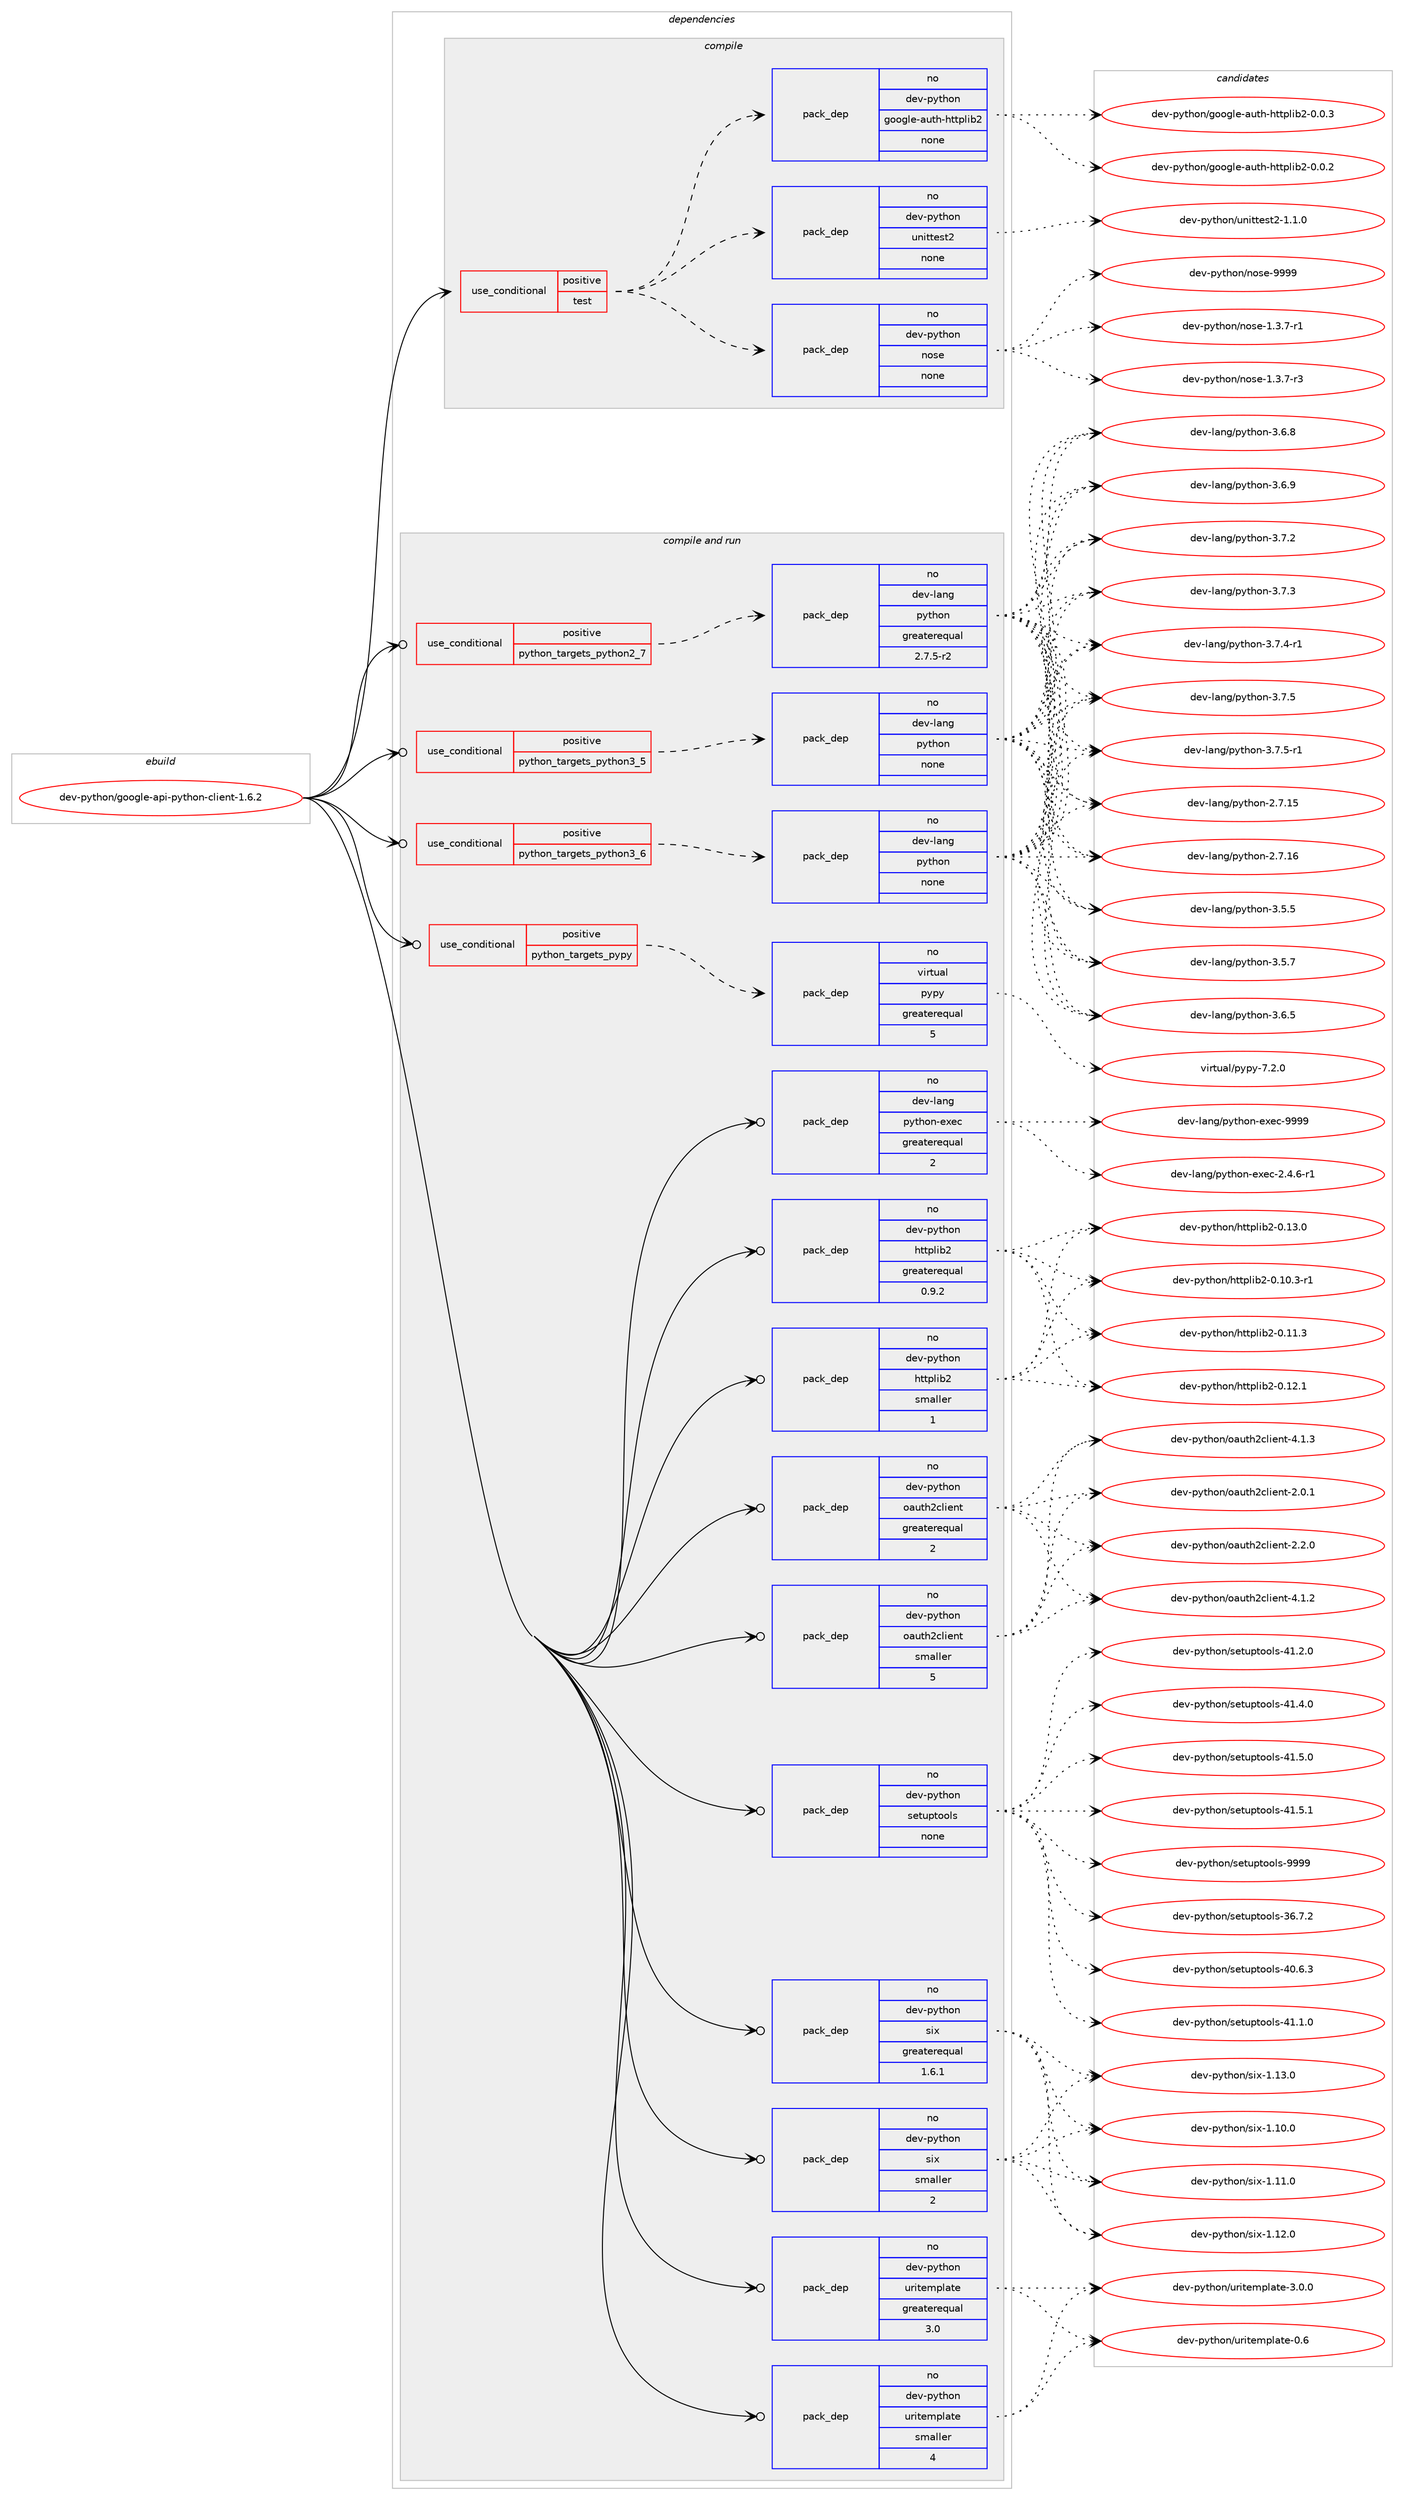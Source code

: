 digraph prolog {

# *************
# Graph options
# *************

newrank=true;
concentrate=true;
compound=true;
graph [rankdir=LR,fontname=Helvetica,fontsize=10,ranksep=1.5];#, ranksep=2.5, nodesep=0.2];
edge  [arrowhead=vee];
node  [fontname=Helvetica,fontsize=10];

# **********
# The ebuild
# **********

subgraph cluster_leftcol {
color=gray;
rank=same;
label=<<i>ebuild</i>>;
id [label="dev-python/google-api-python-client-1.6.2", color=red, width=4, href="../dev-python/google-api-python-client-1.6.2.svg"];
}

# ****************
# The dependencies
# ****************

subgraph cluster_midcol {
color=gray;
label=<<i>dependencies</i>>;
subgraph cluster_compile {
fillcolor="#eeeeee";
style=filled;
label=<<i>compile</i>>;
subgraph cond140106 {
dependency607034 [label=<<TABLE BORDER="0" CELLBORDER="1" CELLSPACING="0" CELLPADDING="4"><TR><TD ROWSPAN="3" CELLPADDING="10">use_conditional</TD></TR><TR><TD>positive</TD></TR><TR><TD>test</TD></TR></TABLE>>, shape=none, color=red];
subgraph pack455130 {
dependency607035 [label=<<TABLE BORDER="0" CELLBORDER="1" CELLSPACING="0" CELLPADDING="4" WIDTH="220"><TR><TD ROWSPAN="6" CELLPADDING="30">pack_dep</TD></TR><TR><TD WIDTH="110">no</TD></TR><TR><TD>dev-python</TD></TR><TR><TD>google-auth-httplib2</TD></TR><TR><TD>none</TD></TR><TR><TD></TD></TR></TABLE>>, shape=none, color=blue];
}
dependency607034:e -> dependency607035:w [weight=20,style="dashed",arrowhead="vee"];
subgraph pack455131 {
dependency607036 [label=<<TABLE BORDER="0" CELLBORDER="1" CELLSPACING="0" CELLPADDING="4" WIDTH="220"><TR><TD ROWSPAN="6" CELLPADDING="30">pack_dep</TD></TR><TR><TD WIDTH="110">no</TD></TR><TR><TD>dev-python</TD></TR><TR><TD>nose</TD></TR><TR><TD>none</TD></TR><TR><TD></TD></TR></TABLE>>, shape=none, color=blue];
}
dependency607034:e -> dependency607036:w [weight=20,style="dashed",arrowhead="vee"];
subgraph pack455132 {
dependency607037 [label=<<TABLE BORDER="0" CELLBORDER="1" CELLSPACING="0" CELLPADDING="4" WIDTH="220"><TR><TD ROWSPAN="6" CELLPADDING="30">pack_dep</TD></TR><TR><TD WIDTH="110">no</TD></TR><TR><TD>dev-python</TD></TR><TR><TD>unittest2</TD></TR><TR><TD>none</TD></TR><TR><TD></TD></TR></TABLE>>, shape=none, color=blue];
}
dependency607034:e -> dependency607037:w [weight=20,style="dashed",arrowhead="vee"];
}
id:e -> dependency607034:w [weight=20,style="solid",arrowhead="vee"];
}
subgraph cluster_compileandrun {
fillcolor="#eeeeee";
style=filled;
label=<<i>compile and run</i>>;
subgraph cond140107 {
dependency607038 [label=<<TABLE BORDER="0" CELLBORDER="1" CELLSPACING="0" CELLPADDING="4"><TR><TD ROWSPAN="3" CELLPADDING="10">use_conditional</TD></TR><TR><TD>positive</TD></TR><TR><TD>python_targets_pypy</TD></TR></TABLE>>, shape=none, color=red];
subgraph pack455133 {
dependency607039 [label=<<TABLE BORDER="0" CELLBORDER="1" CELLSPACING="0" CELLPADDING="4" WIDTH="220"><TR><TD ROWSPAN="6" CELLPADDING="30">pack_dep</TD></TR><TR><TD WIDTH="110">no</TD></TR><TR><TD>virtual</TD></TR><TR><TD>pypy</TD></TR><TR><TD>greaterequal</TD></TR><TR><TD>5</TD></TR></TABLE>>, shape=none, color=blue];
}
dependency607038:e -> dependency607039:w [weight=20,style="dashed",arrowhead="vee"];
}
id:e -> dependency607038:w [weight=20,style="solid",arrowhead="odotvee"];
subgraph cond140108 {
dependency607040 [label=<<TABLE BORDER="0" CELLBORDER="1" CELLSPACING="0" CELLPADDING="4"><TR><TD ROWSPAN="3" CELLPADDING="10">use_conditional</TD></TR><TR><TD>positive</TD></TR><TR><TD>python_targets_python2_7</TD></TR></TABLE>>, shape=none, color=red];
subgraph pack455134 {
dependency607041 [label=<<TABLE BORDER="0" CELLBORDER="1" CELLSPACING="0" CELLPADDING="4" WIDTH="220"><TR><TD ROWSPAN="6" CELLPADDING="30">pack_dep</TD></TR><TR><TD WIDTH="110">no</TD></TR><TR><TD>dev-lang</TD></TR><TR><TD>python</TD></TR><TR><TD>greaterequal</TD></TR><TR><TD>2.7.5-r2</TD></TR></TABLE>>, shape=none, color=blue];
}
dependency607040:e -> dependency607041:w [weight=20,style="dashed",arrowhead="vee"];
}
id:e -> dependency607040:w [weight=20,style="solid",arrowhead="odotvee"];
subgraph cond140109 {
dependency607042 [label=<<TABLE BORDER="0" CELLBORDER="1" CELLSPACING="0" CELLPADDING="4"><TR><TD ROWSPAN="3" CELLPADDING="10">use_conditional</TD></TR><TR><TD>positive</TD></TR><TR><TD>python_targets_python3_5</TD></TR></TABLE>>, shape=none, color=red];
subgraph pack455135 {
dependency607043 [label=<<TABLE BORDER="0" CELLBORDER="1" CELLSPACING="0" CELLPADDING="4" WIDTH="220"><TR><TD ROWSPAN="6" CELLPADDING="30">pack_dep</TD></TR><TR><TD WIDTH="110">no</TD></TR><TR><TD>dev-lang</TD></TR><TR><TD>python</TD></TR><TR><TD>none</TD></TR><TR><TD></TD></TR></TABLE>>, shape=none, color=blue];
}
dependency607042:e -> dependency607043:w [weight=20,style="dashed",arrowhead="vee"];
}
id:e -> dependency607042:w [weight=20,style="solid",arrowhead="odotvee"];
subgraph cond140110 {
dependency607044 [label=<<TABLE BORDER="0" CELLBORDER="1" CELLSPACING="0" CELLPADDING="4"><TR><TD ROWSPAN="3" CELLPADDING="10">use_conditional</TD></TR><TR><TD>positive</TD></TR><TR><TD>python_targets_python3_6</TD></TR></TABLE>>, shape=none, color=red];
subgraph pack455136 {
dependency607045 [label=<<TABLE BORDER="0" CELLBORDER="1" CELLSPACING="0" CELLPADDING="4" WIDTH="220"><TR><TD ROWSPAN="6" CELLPADDING="30">pack_dep</TD></TR><TR><TD WIDTH="110">no</TD></TR><TR><TD>dev-lang</TD></TR><TR><TD>python</TD></TR><TR><TD>none</TD></TR><TR><TD></TD></TR></TABLE>>, shape=none, color=blue];
}
dependency607044:e -> dependency607045:w [weight=20,style="dashed",arrowhead="vee"];
}
id:e -> dependency607044:w [weight=20,style="solid",arrowhead="odotvee"];
subgraph pack455137 {
dependency607046 [label=<<TABLE BORDER="0" CELLBORDER="1" CELLSPACING="0" CELLPADDING="4" WIDTH="220"><TR><TD ROWSPAN="6" CELLPADDING="30">pack_dep</TD></TR><TR><TD WIDTH="110">no</TD></TR><TR><TD>dev-lang</TD></TR><TR><TD>python-exec</TD></TR><TR><TD>greaterequal</TD></TR><TR><TD>2</TD></TR></TABLE>>, shape=none, color=blue];
}
id:e -> dependency607046:w [weight=20,style="solid",arrowhead="odotvee"];
subgraph pack455138 {
dependency607047 [label=<<TABLE BORDER="0" CELLBORDER="1" CELLSPACING="0" CELLPADDING="4" WIDTH="220"><TR><TD ROWSPAN="6" CELLPADDING="30">pack_dep</TD></TR><TR><TD WIDTH="110">no</TD></TR><TR><TD>dev-python</TD></TR><TR><TD>httplib2</TD></TR><TR><TD>greaterequal</TD></TR><TR><TD>0.9.2</TD></TR></TABLE>>, shape=none, color=blue];
}
id:e -> dependency607047:w [weight=20,style="solid",arrowhead="odotvee"];
subgraph pack455139 {
dependency607048 [label=<<TABLE BORDER="0" CELLBORDER="1" CELLSPACING="0" CELLPADDING="4" WIDTH="220"><TR><TD ROWSPAN="6" CELLPADDING="30">pack_dep</TD></TR><TR><TD WIDTH="110">no</TD></TR><TR><TD>dev-python</TD></TR><TR><TD>httplib2</TD></TR><TR><TD>smaller</TD></TR><TR><TD>1</TD></TR></TABLE>>, shape=none, color=blue];
}
id:e -> dependency607048:w [weight=20,style="solid",arrowhead="odotvee"];
subgraph pack455140 {
dependency607049 [label=<<TABLE BORDER="0" CELLBORDER="1" CELLSPACING="0" CELLPADDING="4" WIDTH="220"><TR><TD ROWSPAN="6" CELLPADDING="30">pack_dep</TD></TR><TR><TD WIDTH="110">no</TD></TR><TR><TD>dev-python</TD></TR><TR><TD>oauth2client</TD></TR><TR><TD>greaterequal</TD></TR><TR><TD>2</TD></TR></TABLE>>, shape=none, color=blue];
}
id:e -> dependency607049:w [weight=20,style="solid",arrowhead="odotvee"];
subgraph pack455141 {
dependency607050 [label=<<TABLE BORDER="0" CELLBORDER="1" CELLSPACING="0" CELLPADDING="4" WIDTH="220"><TR><TD ROWSPAN="6" CELLPADDING="30">pack_dep</TD></TR><TR><TD WIDTH="110">no</TD></TR><TR><TD>dev-python</TD></TR><TR><TD>oauth2client</TD></TR><TR><TD>smaller</TD></TR><TR><TD>5</TD></TR></TABLE>>, shape=none, color=blue];
}
id:e -> dependency607050:w [weight=20,style="solid",arrowhead="odotvee"];
subgraph pack455142 {
dependency607051 [label=<<TABLE BORDER="0" CELLBORDER="1" CELLSPACING="0" CELLPADDING="4" WIDTH="220"><TR><TD ROWSPAN="6" CELLPADDING="30">pack_dep</TD></TR><TR><TD WIDTH="110">no</TD></TR><TR><TD>dev-python</TD></TR><TR><TD>setuptools</TD></TR><TR><TD>none</TD></TR><TR><TD></TD></TR></TABLE>>, shape=none, color=blue];
}
id:e -> dependency607051:w [weight=20,style="solid",arrowhead="odotvee"];
subgraph pack455143 {
dependency607052 [label=<<TABLE BORDER="0" CELLBORDER="1" CELLSPACING="0" CELLPADDING="4" WIDTH="220"><TR><TD ROWSPAN="6" CELLPADDING="30">pack_dep</TD></TR><TR><TD WIDTH="110">no</TD></TR><TR><TD>dev-python</TD></TR><TR><TD>six</TD></TR><TR><TD>greaterequal</TD></TR><TR><TD>1.6.1</TD></TR></TABLE>>, shape=none, color=blue];
}
id:e -> dependency607052:w [weight=20,style="solid",arrowhead="odotvee"];
subgraph pack455144 {
dependency607053 [label=<<TABLE BORDER="0" CELLBORDER="1" CELLSPACING="0" CELLPADDING="4" WIDTH="220"><TR><TD ROWSPAN="6" CELLPADDING="30">pack_dep</TD></TR><TR><TD WIDTH="110">no</TD></TR><TR><TD>dev-python</TD></TR><TR><TD>six</TD></TR><TR><TD>smaller</TD></TR><TR><TD>2</TD></TR></TABLE>>, shape=none, color=blue];
}
id:e -> dependency607053:w [weight=20,style="solid",arrowhead="odotvee"];
subgraph pack455145 {
dependency607054 [label=<<TABLE BORDER="0" CELLBORDER="1" CELLSPACING="0" CELLPADDING="4" WIDTH="220"><TR><TD ROWSPAN="6" CELLPADDING="30">pack_dep</TD></TR><TR><TD WIDTH="110">no</TD></TR><TR><TD>dev-python</TD></TR><TR><TD>uritemplate</TD></TR><TR><TD>greaterequal</TD></TR><TR><TD>3.0</TD></TR></TABLE>>, shape=none, color=blue];
}
id:e -> dependency607054:w [weight=20,style="solid",arrowhead="odotvee"];
subgraph pack455146 {
dependency607055 [label=<<TABLE BORDER="0" CELLBORDER="1" CELLSPACING="0" CELLPADDING="4" WIDTH="220"><TR><TD ROWSPAN="6" CELLPADDING="30">pack_dep</TD></TR><TR><TD WIDTH="110">no</TD></TR><TR><TD>dev-python</TD></TR><TR><TD>uritemplate</TD></TR><TR><TD>smaller</TD></TR><TR><TD>4</TD></TR></TABLE>>, shape=none, color=blue];
}
id:e -> dependency607055:w [weight=20,style="solid",arrowhead="odotvee"];
}
subgraph cluster_run {
fillcolor="#eeeeee";
style=filled;
label=<<i>run</i>>;
}
}

# **************
# The candidates
# **************

subgraph cluster_choices {
rank=same;
color=gray;
label=<<i>candidates</i>>;

subgraph choice455130 {
color=black;
nodesep=1;
choice10010111845112121116104111110471031111111031081014597117116104451041161161121081059850454846484650 [label="dev-python/google-auth-httplib2-0.0.2", color=red, width=4,href="../dev-python/google-auth-httplib2-0.0.2.svg"];
choice10010111845112121116104111110471031111111031081014597117116104451041161161121081059850454846484651 [label="dev-python/google-auth-httplib2-0.0.3", color=red, width=4,href="../dev-python/google-auth-httplib2-0.0.3.svg"];
dependency607035:e -> choice10010111845112121116104111110471031111111031081014597117116104451041161161121081059850454846484650:w [style=dotted,weight="100"];
dependency607035:e -> choice10010111845112121116104111110471031111111031081014597117116104451041161161121081059850454846484651:w [style=dotted,weight="100"];
}
subgraph choice455131 {
color=black;
nodesep=1;
choice10010111845112121116104111110471101111151014549465146554511449 [label="dev-python/nose-1.3.7-r1", color=red, width=4,href="../dev-python/nose-1.3.7-r1.svg"];
choice10010111845112121116104111110471101111151014549465146554511451 [label="dev-python/nose-1.3.7-r3", color=red, width=4,href="../dev-python/nose-1.3.7-r3.svg"];
choice10010111845112121116104111110471101111151014557575757 [label="dev-python/nose-9999", color=red, width=4,href="../dev-python/nose-9999.svg"];
dependency607036:e -> choice10010111845112121116104111110471101111151014549465146554511449:w [style=dotted,weight="100"];
dependency607036:e -> choice10010111845112121116104111110471101111151014549465146554511451:w [style=dotted,weight="100"];
dependency607036:e -> choice10010111845112121116104111110471101111151014557575757:w [style=dotted,weight="100"];
}
subgraph choice455132 {
color=black;
nodesep=1;
choice100101118451121211161041111104711711010511611610111511650454946494648 [label="dev-python/unittest2-1.1.0", color=red, width=4,href="../dev-python/unittest2-1.1.0.svg"];
dependency607037:e -> choice100101118451121211161041111104711711010511611610111511650454946494648:w [style=dotted,weight="100"];
}
subgraph choice455133 {
color=black;
nodesep=1;
choice1181051141161179710847112121112121455546504648 [label="virtual/pypy-7.2.0", color=red, width=4,href="../virtual/pypy-7.2.0.svg"];
dependency607039:e -> choice1181051141161179710847112121112121455546504648:w [style=dotted,weight="100"];
}
subgraph choice455134 {
color=black;
nodesep=1;
choice10010111845108971101034711212111610411111045504655464953 [label="dev-lang/python-2.7.15", color=red, width=4,href="../dev-lang/python-2.7.15.svg"];
choice10010111845108971101034711212111610411111045504655464954 [label="dev-lang/python-2.7.16", color=red, width=4,href="../dev-lang/python-2.7.16.svg"];
choice100101118451089711010347112121116104111110455146534653 [label="dev-lang/python-3.5.5", color=red, width=4,href="../dev-lang/python-3.5.5.svg"];
choice100101118451089711010347112121116104111110455146534655 [label="dev-lang/python-3.5.7", color=red, width=4,href="../dev-lang/python-3.5.7.svg"];
choice100101118451089711010347112121116104111110455146544653 [label="dev-lang/python-3.6.5", color=red, width=4,href="../dev-lang/python-3.6.5.svg"];
choice100101118451089711010347112121116104111110455146544656 [label="dev-lang/python-3.6.8", color=red, width=4,href="../dev-lang/python-3.6.8.svg"];
choice100101118451089711010347112121116104111110455146544657 [label="dev-lang/python-3.6.9", color=red, width=4,href="../dev-lang/python-3.6.9.svg"];
choice100101118451089711010347112121116104111110455146554650 [label="dev-lang/python-3.7.2", color=red, width=4,href="../dev-lang/python-3.7.2.svg"];
choice100101118451089711010347112121116104111110455146554651 [label="dev-lang/python-3.7.3", color=red, width=4,href="../dev-lang/python-3.7.3.svg"];
choice1001011184510897110103471121211161041111104551465546524511449 [label="dev-lang/python-3.7.4-r1", color=red, width=4,href="../dev-lang/python-3.7.4-r1.svg"];
choice100101118451089711010347112121116104111110455146554653 [label="dev-lang/python-3.7.5", color=red, width=4,href="../dev-lang/python-3.7.5.svg"];
choice1001011184510897110103471121211161041111104551465546534511449 [label="dev-lang/python-3.7.5-r1", color=red, width=4,href="../dev-lang/python-3.7.5-r1.svg"];
dependency607041:e -> choice10010111845108971101034711212111610411111045504655464953:w [style=dotted,weight="100"];
dependency607041:e -> choice10010111845108971101034711212111610411111045504655464954:w [style=dotted,weight="100"];
dependency607041:e -> choice100101118451089711010347112121116104111110455146534653:w [style=dotted,weight="100"];
dependency607041:e -> choice100101118451089711010347112121116104111110455146534655:w [style=dotted,weight="100"];
dependency607041:e -> choice100101118451089711010347112121116104111110455146544653:w [style=dotted,weight="100"];
dependency607041:e -> choice100101118451089711010347112121116104111110455146544656:w [style=dotted,weight="100"];
dependency607041:e -> choice100101118451089711010347112121116104111110455146544657:w [style=dotted,weight="100"];
dependency607041:e -> choice100101118451089711010347112121116104111110455146554650:w [style=dotted,weight="100"];
dependency607041:e -> choice100101118451089711010347112121116104111110455146554651:w [style=dotted,weight="100"];
dependency607041:e -> choice1001011184510897110103471121211161041111104551465546524511449:w [style=dotted,weight="100"];
dependency607041:e -> choice100101118451089711010347112121116104111110455146554653:w [style=dotted,weight="100"];
dependency607041:e -> choice1001011184510897110103471121211161041111104551465546534511449:w [style=dotted,weight="100"];
}
subgraph choice455135 {
color=black;
nodesep=1;
choice10010111845108971101034711212111610411111045504655464953 [label="dev-lang/python-2.7.15", color=red, width=4,href="../dev-lang/python-2.7.15.svg"];
choice10010111845108971101034711212111610411111045504655464954 [label="dev-lang/python-2.7.16", color=red, width=4,href="../dev-lang/python-2.7.16.svg"];
choice100101118451089711010347112121116104111110455146534653 [label="dev-lang/python-3.5.5", color=red, width=4,href="../dev-lang/python-3.5.5.svg"];
choice100101118451089711010347112121116104111110455146534655 [label="dev-lang/python-3.5.7", color=red, width=4,href="../dev-lang/python-3.5.7.svg"];
choice100101118451089711010347112121116104111110455146544653 [label="dev-lang/python-3.6.5", color=red, width=4,href="../dev-lang/python-3.6.5.svg"];
choice100101118451089711010347112121116104111110455146544656 [label="dev-lang/python-3.6.8", color=red, width=4,href="../dev-lang/python-3.6.8.svg"];
choice100101118451089711010347112121116104111110455146544657 [label="dev-lang/python-3.6.9", color=red, width=4,href="../dev-lang/python-3.6.9.svg"];
choice100101118451089711010347112121116104111110455146554650 [label="dev-lang/python-3.7.2", color=red, width=4,href="../dev-lang/python-3.7.2.svg"];
choice100101118451089711010347112121116104111110455146554651 [label="dev-lang/python-3.7.3", color=red, width=4,href="../dev-lang/python-3.7.3.svg"];
choice1001011184510897110103471121211161041111104551465546524511449 [label="dev-lang/python-3.7.4-r1", color=red, width=4,href="../dev-lang/python-3.7.4-r1.svg"];
choice100101118451089711010347112121116104111110455146554653 [label="dev-lang/python-3.7.5", color=red, width=4,href="../dev-lang/python-3.7.5.svg"];
choice1001011184510897110103471121211161041111104551465546534511449 [label="dev-lang/python-3.7.5-r1", color=red, width=4,href="../dev-lang/python-3.7.5-r1.svg"];
dependency607043:e -> choice10010111845108971101034711212111610411111045504655464953:w [style=dotted,weight="100"];
dependency607043:e -> choice10010111845108971101034711212111610411111045504655464954:w [style=dotted,weight="100"];
dependency607043:e -> choice100101118451089711010347112121116104111110455146534653:w [style=dotted,weight="100"];
dependency607043:e -> choice100101118451089711010347112121116104111110455146534655:w [style=dotted,weight="100"];
dependency607043:e -> choice100101118451089711010347112121116104111110455146544653:w [style=dotted,weight="100"];
dependency607043:e -> choice100101118451089711010347112121116104111110455146544656:w [style=dotted,weight="100"];
dependency607043:e -> choice100101118451089711010347112121116104111110455146544657:w [style=dotted,weight="100"];
dependency607043:e -> choice100101118451089711010347112121116104111110455146554650:w [style=dotted,weight="100"];
dependency607043:e -> choice100101118451089711010347112121116104111110455146554651:w [style=dotted,weight="100"];
dependency607043:e -> choice1001011184510897110103471121211161041111104551465546524511449:w [style=dotted,weight="100"];
dependency607043:e -> choice100101118451089711010347112121116104111110455146554653:w [style=dotted,weight="100"];
dependency607043:e -> choice1001011184510897110103471121211161041111104551465546534511449:w [style=dotted,weight="100"];
}
subgraph choice455136 {
color=black;
nodesep=1;
choice10010111845108971101034711212111610411111045504655464953 [label="dev-lang/python-2.7.15", color=red, width=4,href="../dev-lang/python-2.7.15.svg"];
choice10010111845108971101034711212111610411111045504655464954 [label="dev-lang/python-2.7.16", color=red, width=4,href="../dev-lang/python-2.7.16.svg"];
choice100101118451089711010347112121116104111110455146534653 [label="dev-lang/python-3.5.5", color=red, width=4,href="../dev-lang/python-3.5.5.svg"];
choice100101118451089711010347112121116104111110455146534655 [label="dev-lang/python-3.5.7", color=red, width=4,href="../dev-lang/python-3.5.7.svg"];
choice100101118451089711010347112121116104111110455146544653 [label="dev-lang/python-3.6.5", color=red, width=4,href="../dev-lang/python-3.6.5.svg"];
choice100101118451089711010347112121116104111110455146544656 [label="dev-lang/python-3.6.8", color=red, width=4,href="../dev-lang/python-3.6.8.svg"];
choice100101118451089711010347112121116104111110455146544657 [label="dev-lang/python-3.6.9", color=red, width=4,href="../dev-lang/python-3.6.9.svg"];
choice100101118451089711010347112121116104111110455146554650 [label="dev-lang/python-3.7.2", color=red, width=4,href="../dev-lang/python-3.7.2.svg"];
choice100101118451089711010347112121116104111110455146554651 [label="dev-lang/python-3.7.3", color=red, width=4,href="../dev-lang/python-3.7.3.svg"];
choice1001011184510897110103471121211161041111104551465546524511449 [label="dev-lang/python-3.7.4-r1", color=red, width=4,href="../dev-lang/python-3.7.4-r1.svg"];
choice100101118451089711010347112121116104111110455146554653 [label="dev-lang/python-3.7.5", color=red, width=4,href="../dev-lang/python-3.7.5.svg"];
choice1001011184510897110103471121211161041111104551465546534511449 [label="dev-lang/python-3.7.5-r1", color=red, width=4,href="../dev-lang/python-3.7.5-r1.svg"];
dependency607045:e -> choice10010111845108971101034711212111610411111045504655464953:w [style=dotted,weight="100"];
dependency607045:e -> choice10010111845108971101034711212111610411111045504655464954:w [style=dotted,weight="100"];
dependency607045:e -> choice100101118451089711010347112121116104111110455146534653:w [style=dotted,weight="100"];
dependency607045:e -> choice100101118451089711010347112121116104111110455146534655:w [style=dotted,weight="100"];
dependency607045:e -> choice100101118451089711010347112121116104111110455146544653:w [style=dotted,weight="100"];
dependency607045:e -> choice100101118451089711010347112121116104111110455146544656:w [style=dotted,weight="100"];
dependency607045:e -> choice100101118451089711010347112121116104111110455146544657:w [style=dotted,weight="100"];
dependency607045:e -> choice100101118451089711010347112121116104111110455146554650:w [style=dotted,weight="100"];
dependency607045:e -> choice100101118451089711010347112121116104111110455146554651:w [style=dotted,weight="100"];
dependency607045:e -> choice1001011184510897110103471121211161041111104551465546524511449:w [style=dotted,weight="100"];
dependency607045:e -> choice100101118451089711010347112121116104111110455146554653:w [style=dotted,weight="100"];
dependency607045:e -> choice1001011184510897110103471121211161041111104551465546534511449:w [style=dotted,weight="100"];
}
subgraph choice455137 {
color=black;
nodesep=1;
choice10010111845108971101034711212111610411111045101120101994550465246544511449 [label="dev-lang/python-exec-2.4.6-r1", color=red, width=4,href="../dev-lang/python-exec-2.4.6-r1.svg"];
choice10010111845108971101034711212111610411111045101120101994557575757 [label="dev-lang/python-exec-9999", color=red, width=4,href="../dev-lang/python-exec-9999.svg"];
dependency607046:e -> choice10010111845108971101034711212111610411111045101120101994550465246544511449:w [style=dotted,weight="100"];
dependency607046:e -> choice10010111845108971101034711212111610411111045101120101994557575757:w [style=dotted,weight="100"];
}
subgraph choice455138 {
color=black;
nodesep=1;
choice10010111845112121116104111110471041161161121081059850454846494846514511449 [label="dev-python/httplib2-0.10.3-r1", color=red, width=4,href="../dev-python/httplib2-0.10.3-r1.svg"];
choice1001011184511212111610411111047104116116112108105985045484649494651 [label="dev-python/httplib2-0.11.3", color=red, width=4,href="../dev-python/httplib2-0.11.3.svg"];
choice1001011184511212111610411111047104116116112108105985045484649504649 [label="dev-python/httplib2-0.12.1", color=red, width=4,href="../dev-python/httplib2-0.12.1.svg"];
choice1001011184511212111610411111047104116116112108105985045484649514648 [label="dev-python/httplib2-0.13.0", color=red, width=4,href="../dev-python/httplib2-0.13.0.svg"];
dependency607047:e -> choice10010111845112121116104111110471041161161121081059850454846494846514511449:w [style=dotted,weight="100"];
dependency607047:e -> choice1001011184511212111610411111047104116116112108105985045484649494651:w [style=dotted,weight="100"];
dependency607047:e -> choice1001011184511212111610411111047104116116112108105985045484649504649:w [style=dotted,weight="100"];
dependency607047:e -> choice1001011184511212111610411111047104116116112108105985045484649514648:w [style=dotted,weight="100"];
}
subgraph choice455139 {
color=black;
nodesep=1;
choice10010111845112121116104111110471041161161121081059850454846494846514511449 [label="dev-python/httplib2-0.10.3-r1", color=red, width=4,href="../dev-python/httplib2-0.10.3-r1.svg"];
choice1001011184511212111610411111047104116116112108105985045484649494651 [label="dev-python/httplib2-0.11.3", color=red, width=4,href="../dev-python/httplib2-0.11.3.svg"];
choice1001011184511212111610411111047104116116112108105985045484649504649 [label="dev-python/httplib2-0.12.1", color=red, width=4,href="../dev-python/httplib2-0.12.1.svg"];
choice1001011184511212111610411111047104116116112108105985045484649514648 [label="dev-python/httplib2-0.13.0", color=red, width=4,href="../dev-python/httplib2-0.13.0.svg"];
dependency607048:e -> choice10010111845112121116104111110471041161161121081059850454846494846514511449:w [style=dotted,weight="100"];
dependency607048:e -> choice1001011184511212111610411111047104116116112108105985045484649494651:w [style=dotted,weight="100"];
dependency607048:e -> choice1001011184511212111610411111047104116116112108105985045484649504649:w [style=dotted,weight="100"];
dependency607048:e -> choice1001011184511212111610411111047104116116112108105985045484649514648:w [style=dotted,weight="100"];
}
subgraph choice455140 {
color=black;
nodesep=1;
choice1001011184511212111610411111047111971171161045099108105101110116455046484649 [label="dev-python/oauth2client-2.0.1", color=red, width=4,href="../dev-python/oauth2client-2.0.1.svg"];
choice1001011184511212111610411111047111971171161045099108105101110116455046504648 [label="dev-python/oauth2client-2.2.0", color=red, width=4,href="../dev-python/oauth2client-2.2.0.svg"];
choice1001011184511212111610411111047111971171161045099108105101110116455246494650 [label="dev-python/oauth2client-4.1.2", color=red, width=4,href="../dev-python/oauth2client-4.1.2.svg"];
choice1001011184511212111610411111047111971171161045099108105101110116455246494651 [label="dev-python/oauth2client-4.1.3", color=red, width=4,href="../dev-python/oauth2client-4.1.3.svg"];
dependency607049:e -> choice1001011184511212111610411111047111971171161045099108105101110116455046484649:w [style=dotted,weight="100"];
dependency607049:e -> choice1001011184511212111610411111047111971171161045099108105101110116455046504648:w [style=dotted,weight="100"];
dependency607049:e -> choice1001011184511212111610411111047111971171161045099108105101110116455246494650:w [style=dotted,weight="100"];
dependency607049:e -> choice1001011184511212111610411111047111971171161045099108105101110116455246494651:w [style=dotted,weight="100"];
}
subgraph choice455141 {
color=black;
nodesep=1;
choice1001011184511212111610411111047111971171161045099108105101110116455046484649 [label="dev-python/oauth2client-2.0.1", color=red, width=4,href="../dev-python/oauth2client-2.0.1.svg"];
choice1001011184511212111610411111047111971171161045099108105101110116455046504648 [label="dev-python/oauth2client-2.2.0", color=red, width=4,href="../dev-python/oauth2client-2.2.0.svg"];
choice1001011184511212111610411111047111971171161045099108105101110116455246494650 [label="dev-python/oauth2client-4.1.2", color=red, width=4,href="../dev-python/oauth2client-4.1.2.svg"];
choice1001011184511212111610411111047111971171161045099108105101110116455246494651 [label="dev-python/oauth2client-4.1.3", color=red, width=4,href="../dev-python/oauth2client-4.1.3.svg"];
dependency607050:e -> choice1001011184511212111610411111047111971171161045099108105101110116455046484649:w [style=dotted,weight="100"];
dependency607050:e -> choice1001011184511212111610411111047111971171161045099108105101110116455046504648:w [style=dotted,weight="100"];
dependency607050:e -> choice1001011184511212111610411111047111971171161045099108105101110116455246494650:w [style=dotted,weight="100"];
dependency607050:e -> choice1001011184511212111610411111047111971171161045099108105101110116455246494651:w [style=dotted,weight="100"];
}
subgraph choice455142 {
color=black;
nodesep=1;
choice100101118451121211161041111104711510111611711211611111110811545515446554650 [label="dev-python/setuptools-36.7.2", color=red, width=4,href="../dev-python/setuptools-36.7.2.svg"];
choice100101118451121211161041111104711510111611711211611111110811545524846544651 [label="dev-python/setuptools-40.6.3", color=red, width=4,href="../dev-python/setuptools-40.6.3.svg"];
choice100101118451121211161041111104711510111611711211611111110811545524946494648 [label="dev-python/setuptools-41.1.0", color=red, width=4,href="../dev-python/setuptools-41.1.0.svg"];
choice100101118451121211161041111104711510111611711211611111110811545524946504648 [label="dev-python/setuptools-41.2.0", color=red, width=4,href="../dev-python/setuptools-41.2.0.svg"];
choice100101118451121211161041111104711510111611711211611111110811545524946524648 [label="dev-python/setuptools-41.4.0", color=red, width=4,href="../dev-python/setuptools-41.4.0.svg"];
choice100101118451121211161041111104711510111611711211611111110811545524946534648 [label="dev-python/setuptools-41.5.0", color=red, width=4,href="../dev-python/setuptools-41.5.0.svg"];
choice100101118451121211161041111104711510111611711211611111110811545524946534649 [label="dev-python/setuptools-41.5.1", color=red, width=4,href="../dev-python/setuptools-41.5.1.svg"];
choice10010111845112121116104111110471151011161171121161111111081154557575757 [label="dev-python/setuptools-9999", color=red, width=4,href="../dev-python/setuptools-9999.svg"];
dependency607051:e -> choice100101118451121211161041111104711510111611711211611111110811545515446554650:w [style=dotted,weight="100"];
dependency607051:e -> choice100101118451121211161041111104711510111611711211611111110811545524846544651:w [style=dotted,weight="100"];
dependency607051:e -> choice100101118451121211161041111104711510111611711211611111110811545524946494648:w [style=dotted,weight="100"];
dependency607051:e -> choice100101118451121211161041111104711510111611711211611111110811545524946504648:w [style=dotted,weight="100"];
dependency607051:e -> choice100101118451121211161041111104711510111611711211611111110811545524946524648:w [style=dotted,weight="100"];
dependency607051:e -> choice100101118451121211161041111104711510111611711211611111110811545524946534648:w [style=dotted,weight="100"];
dependency607051:e -> choice100101118451121211161041111104711510111611711211611111110811545524946534649:w [style=dotted,weight="100"];
dependency607051:e -> choice10010111845112121116104111110471151011161171121161111111081154557575757:w [style=dotted,weight="100"];
}
subgraph choice455143 {
color=black;
nodesep=1;
choice100101118451121211161041111104711510512045494649484648 [label="dev-python/six-1.10.0", color=red, width=4,href="../dev-python/six-1.10.0.svg"];
choice100101118451121211161041111104711510512045494649494648 [label="dev-python/six-1.11.0", color=red, width=4,href="../dev-python/six-1.11.0.svg"];
choice100101118451121211161041111104711510512045494649504648 [label="dev-python/six-1.12.0", color=red, width=4,href="../dev-python/six-1.12.0.svg"];
choice100101118451121211161041111104711510512045494649514648 [label="dev-python/six-1.13.0", color=red, width=4,href="../dev-python/six-1.13.0.svg"];
dependency607052:e -> choice100101118451121211161041111104711510512045494649484648:w [style=dotted,weight="100"];
dependency607052:e -> choice100101118451121211161041111104711510512045494649494648:w [style=dotted,weight="100"];
dependency607052:e -> choice100101118451121211161041111104711510512045494649504648:w [style=dotted,weight="100"];
dependency607052:e -> choice100101118451121211161041111104711510512045494649514648:w [style=dotted,weight="100"];
}
subgraph choice455144 {
color=black;
nodesep=1;
choice100101118451121211161041111104711510512045494649484648 [label="dev-python/six-1.10.0", color=red, width=4,href="../dev-python/six-1.10.0.svg"];
choice100101118451121211161041111104711510512045494649494648 [label="dev-python/six-1.11.0", color=red, width=4,href="../dev-python/six-1.11.0.svg"];
choice100101118451121211161041111104711510512045494649504648 [label="dev-python/six-1.12.0", color=red, width=4,href="../dev-python/six-1.12.0.svg"];
choice100101118451121211161041111104711510512045494649514648 [label="dev-python/six-1.13.0", color=red, width=4,href="../dev-python/six-1.13.0.svg"];
dependency607053:e -> choice100101118451121211161041111104711510512045494649484648:w [style=dotted,weight="100"];
dependency607053:e -> choice100101118451121211161041111104711510512045494649494648:w [style=dotted,weight="100"];
dependency607053:e -> choice100101118451121211161041111104711510512045494649504648:w [style=dotted,weight="100"];
dependency607053:e -> choice100101118451121211161041111104711510512045494649514648:w [style=dotted,weight="100"];
}
subgraph choice455145 {
color=black;
nodesep=1;
choice10010111845112121116104111110471171141051161011091121089711610145484654 [label="dev-python/uritemplate-0.6", color=red, width=4,href="../dev-python/uritemplate-0.6.svg"];
choice100101118451121211161041111104711711410511610110911210897116101455146484648 [label="dev-python/uritemplate-3.0.0", color=red, width=4,href="../dev-python/uritemplate-3.0.0.svg"];
dependency607054:e -> choice10010111845112121116104111110471171141051161011091121089711610145484654:w [style=dotted,weight="100"];
dependency607054:e -> choice100101118451121211161041111104711711410511610110911210897116101455146484648:w [style=dotted,weight="100"];
}
subgraph choice455146 {
color=black;
nodesep=1;
choice10010111845112121116104111110471171141051161011091121089711610145484654 [label="dev-python/uritemplate-0.6", color=red, width=4,href="../dev-python/uritemplate-0.6.svg"];
choice100101118451121211161041111104711711410511610110911210897116101455146484648 [label="dev-python/uritemplate-3.0.0", color=red, width=4,href="../dev-python/uritemplate-3.0.0.svg"];
dependency607055:e -> choice10010111845112121116104111110471171141051161011091121089711610145484654:w [style=dotted,weight="100"];
dependency607055:e -> choice100101118451121211161041111104711711410511610110911210897116101455146484648:w [style=dotted,weight="100"];
}
}

}
